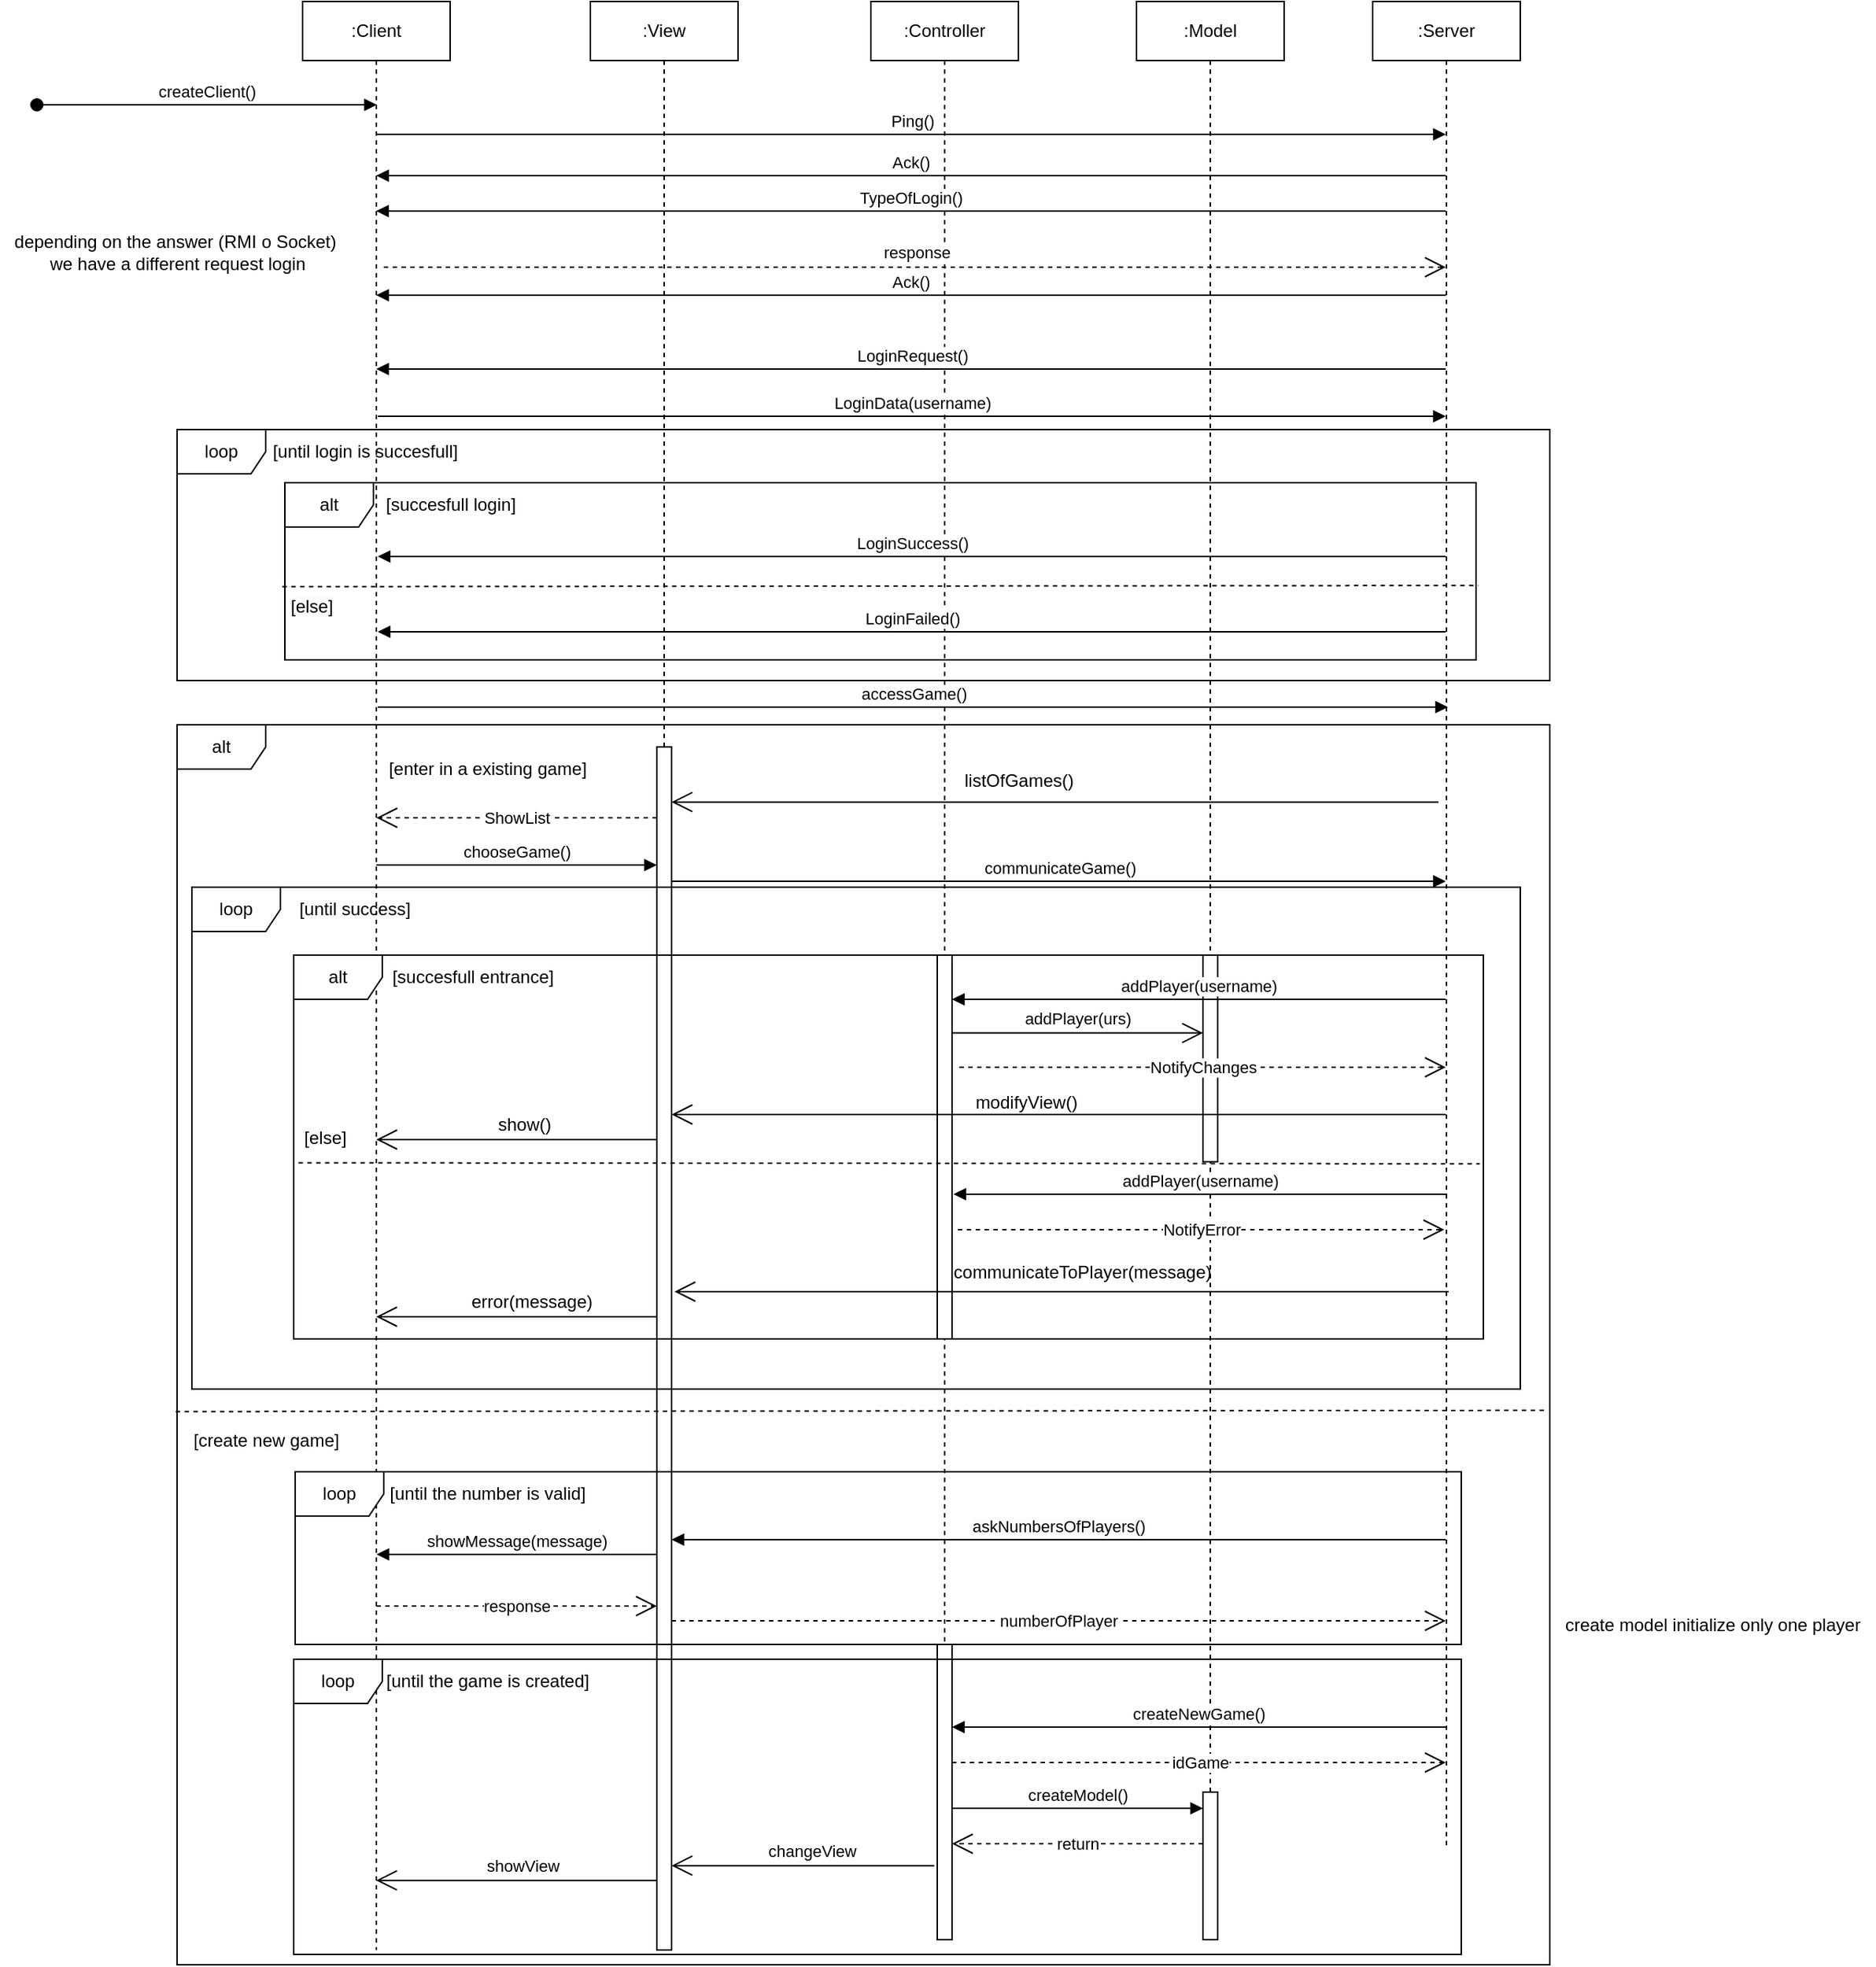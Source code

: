 <mxfile version="26.1.2">
  <diagram name="Page-1" id="2YBvvXClWsGukQMizWep">
    <mxGraphModel dx="1952" dy="1033" grid="1" gridSize="10" guides="1" tooltips="1" connect="1" arrows="1" fold="1" page="1" pageScale="1" pageWidth="850" pageHeight="1100" math="0" shadow="0">
      <root>
        <mxCell id="0" />
        <mxCell id="1" parent="0" />
        <mxCell id="rBuW9H_jq5mMNheMzDFq-9" value=":View&lt;span style=&quot;color: rgba(0, 0, 0, 0); font-family: monospace; font-size: 0px; text-align: start; text-wrap-mode: nowrap;&quot;&gt;%3CmxGraphModel%3E%3Croot%3E%3CmxCell%20id%3D%220%22%2F%3E%3CmxCell%20id%3D%221%22%20parent%3D%220%22%2F%3E%3CmxCell%20id%3D%222%22%20value%3D%22%3AObject%22%20style%3D%22shape%3DumlLifeline%3Bperimeter%3DlifelinePerimeter%3BwhiteSpace%3Dwrap%3Bhtml%3D1%3Bcontainer%3D0%3BdropTarget%3D0%3Bcollapsible%3D0%3BrecursiveResize%3D0%3BoutlineConnect%3D0%3BportConstraint%3Deastwest%3BnewEdgeStyle%3D%7B%26quot%3BedgeStyle%26quot%3B%3A%26quot%3BelbowEdgeStyle%26quot%3B%2C%26quot%3Belbow%26quot%3B%3A%26quot%3Bvertical%26quot%3B%2C%26quot%3Bcurved%26quot%3B%3A0%2C%26quot%3Brounded%26quot%3B%3A0%7D%3B%22%20vertex%3D%221%22%20parent%3D%221%22%3E%3CmxGeometry%20x%3D%22370%22%20y%3D%22120%22%20width%3D%22100%22%20height%3D%22300%22%20as%3D%22geometry%22%2F%3E%3C%2FmxCell%3E%3CmxCell%20id%3D%223%22%20value%3D%22%22%20style%3D%22html%3D1%3Bpoints%3D%5B%5D%3Bperimeter%3DorthogonalPerimeter%3BoutlineConnect%3D0%3BtargetShapes%3DumlLifeline%3BportConstraint%3Deastwest%3BnewEdgeStyle%3D%7B%26quot%3BedgeStyle%26quot%3B%3A%26quot%3BelbowEdgeStyle%26quot%3B%2C%26quot%3Belbow%26quot%3B%3A%26quot%3Bvertical%26quot%3B%2C%26quot%3Bcurved%26quot%3B%3A0%2C%26quot%3Brounded%26quot%3B%3A0%7D%3B%22%20vertex%3D%221%22%20parent%3D%222%22%3E%3CmxGeometry%20x%3D%2245%22%20y%3D%2270%22%20width%3D%2210%22%20height%3D%22190%22%20as%3D%22geometry%22%2F%3E%3C%2FmxCell%3E%3CmxCell%20id%3D%224%22%20value%3D%22dispatch%22%20style%3D%22html%3D1%3BverticalAlign%3Dbottom%3BstartArrow%3Doval%3BendArrow%3Dblock%3BstartSize%3D8%3BedgeStyle%3DelbowEdgeStyle%3Belbow%3Dvertical%3Bcurved%3D0%3Brounded%3D0%3B%22%20edge%3D%221%22%20parent%3D%222%22%20target%3D%223%22%3E%3CmxGeometry%20relative%3D%221%22%20as%3D%22geometry%22%3E%3CmxPoint%20x%3D%22-15%22%20y%3D%2270%22%20as%3D%22sourcePoint%22%2F%3E%3C%2FmxGeometry%3E%3C%2FmxCell%3E%3CmxCell%20id%3D%225%22%20value%3D%22%22%20style%3D%22html%3D1%3Bpoints%3D%5B%5D%3Bperimeter%3DorthogonalPerimeter%3BoutlineConnect%3D0%3BtargetShapes%3DumlLifeline%3BportConstraint%3Deastwest%3BnewEdgeStyle%3D%7B%26quot%3BedgeStyle%26quot%3B%3A%26quot%3BelbowEdgeStyle%26quot%3B%2C%26quot%3Belbow%26quot%3B%3A%26quot%3Bvertical%26quot%3B%2C%26quot%3Bcurved%26quot%3B%3A0%2C%26quot%3Brounded%26quot%3B%3A0%7D%3B%22%20vertex%3D%221%22%20parent%3D%222%22%3E%3CmxGeometry%20x%3D%2250%22%20y%3D%22120%22%20width%3D%2210%22%20height%3D%2280%22%20as%3D%22geometry%22%2F%3E%3C%2FmxCell%3E%3C%2Froot%3E%3C%2FmxGraphModel%3E&lt;/span&gt;" style="shape=umlLifeline;perimeter=lifelinePerimeter;whiteSpace=wrap;html=1;container=1;dropTarget=0;collapsible=0;recursiveResize=0;outlineConnect=0;portConstraint=eastwest;newEdgeStyle={&quot;curved&quot;:0,&quot;rounded&quot;:0};" parent="1" vertex="1">
          <mxGeometry x="570" y="110" width="100" height="1250" as="geometry" />
        </mxCell>
        <mxCell id="rBuW9H_jq5mMNheMzDFq-10" value=":Controller" style="shape=umlLifeline;perimeter=lifelinePerimeter;whiteSpace=wrap;html=1;container=1;dropTarget=0;collapsible=0;recursiveResize=0;outlineConnect=0;portConstraint=eastwest;newEdgeStyle={&quot;curved&quot;:0,&quot;rounded&quot;:0};" parent="1" vertex="1">
          <mxGeometry x="760" y="110" width="100" height="1250" as="geometry" />
        </mxCell>
        <mxCell id="rBuW9H_jq5mMNheMzDFq-12" value=":Model" style="shape=umlLifeline;perimeter=lifelinePerimeter;whiteSpace=wrap;html=1;container=1;dropTarget=0;collapsible=0;recursiveResize=0;outlineConnect=0;portConstraint=eastwest;newEdgeStyle={&quot;curved&quot;:0,&quot;rounded&quot;:0};" parent="1" vertex="1">
          <mxGeometry x="940" y="110" width="100" height="1250" as="geometry" />
        </mxCell>
        <mxCell id="uLrYTXcCRGbgXtRRE7eR-38" value="" style="html=1;points=[[0,0,0,0,5],[0,1,0,0,-5],[1,0,0,0,5],[1,1,0,0,-5]];perimeter=orthogonalPerimeter;outlineConnect=0;targetShapes=umlLifeline;portConstraint=eastwest;newEdgeStyle={&quot;curved&quot;:0,&quot;rounded&quot;:0};" parent="rBuW9H_jq5mMNheMzDFq-12" vertex="1">
          <mxGeometry x="45" y="646" width="10" height="140" as="geometry" />
        </mxCell>
        <mxCell id="uLrYTXcCRGbgXtRRE7eR-82" value="" style="html=1;points=[[0,0,0,0,5],[0,1,0,0,-5],[1,0,0,0,5],[1,1,0,0,-5]];perimeter=orthogonalPerimeter;outlineConnect=0;targetShapes=umlLifeline;portConstraint=eastwest;newEdgeStyle={&quot;curved&quot;:0,&quot;rounded&quot;:0};" parent="rBuW9H_jq5mMNheMzDFq-12" vertex="1">
          <mxGeometry x="45" y="1213" width="10" height="100" as="geometry" />
        </mxCell>
        <mxCell id="rBuW9H_jq5mMNheMzDFq-13" value="createClient()" style="html=1;verticalAlign=bottom;startArrow=oval;startFill=1;endArrow=block;startSize=8;curved=0;rounded=0;" parent="1" edge="1">
          <mxGeometry x="-0.001" width="60" relative="1" as="geometry">
            <mxPoint x="194.997" y="180" as="sourcePoint" />
            <mxPoint x="425.33" y="180" as="targetPoint" />
            <mxPoint as="offset" />
          </mxGeometry>
        </mxCell>
        <mxCell id="uLrYTXcCRGbgXtRRE7eR-1" value=":Server" style="shape=umlLifeline;perimeter=lifelinePerimeter;whiteSpace=wrap;html=1;container=1;dropTarget=0;collapsible=0;recursiveResize=0;outlineConnect=0;portConstraint=eastwest;newEdgeStyle={&quot;curved&quot;:0,&quot;rounded&quot;:0};" parent="1" vertex="1">
          <mxGeometry x="1100" y="110" width="100" height="1250" as="geometry" />
        </mxCell>
        <mxCell id="uLrYTXcCRGbgXtRRE7eR-2" value=":Client" style="shape=umlLifeline;perimeter=lifelinePerimeter;whiteSpace=wrap;html=1;container=1;dropTarget=0;collapsible=0;recursiveResize=0;outlineConnect=0;portConstraint=eastwest;newEdgeStyle={&quot;curved&quot;:0,&quot;rounded&quot;:0};" parent="1" vertex="1">
          <mxGeometry x="375" y="110" width="100" height="1320" as="geometry" />
        </mxCell>
        <mxCell id="uLrYTXcCRGbgXtRRE7eR-3" value="Ping()" style="html=1;verticalAlign=bottom;endArrow=block;curved=0;rounded=0;" parent="1" target="uLrYTXcCRGbgXtRRE7eR-1" edge="1">
          <mxGeometry width="80" relative="1" as="geometry">
            <mxPoint x="425" y="200" as="sourcePoint" />
            <mxPoint x="649.5" y="200" as="targetPoint" />
          </mxGeometry>
        </mxCell>
        <mxCell id="uLrYTXcCRGbgXtRRE7eR-5" value="Ack()" style="html=1;verticalAlign=bottom;endArrow=block;curved=0;rounded=0;" parent="1" source="uLrYTXcCRGbgXtRRE7eR-1" edge="1">
          <mxGeometry width="80" relative="1" as="geometry">
            <mxPoint x="649.5" y="228.0" as="sourcePoint" />
            <mxPoint x="424.944" y="228.0" as="targetPoint" />
          </mxGeometry>
        </mxCell>
        <mxCell id="uLrYTXcCRGbgXtRRE7eR-6" value="LoginRequest()" style="html=1;verticalAlign=bottom;endArrow=block;curved=0;rounded=0;" parent="1" source="uLrYTXcCRGbgXtRRE7eR-1" edge="1">
          <mxGeometry x="-0.001" width="80" relative="1" as="geometry">
            <mxPoint x="649.5" y="359.0" as="sourcePoint" />
            <mxPoint x="424.944" y="359.0" as="targetPoint" />
            <mxPoint as="offset" />
          </mxGeometry>
        </mxCell>
        <mxCell id="uLrYTXcCRGbgXtRRE7eR-8" value="TypeOfLogin()" style="html=1;verticalAlign=bottom;endArrow=block;curved=0;rounded=0;" parent="1" source="uLrYTXcCRGbgXtRRE7eR-1" edge="1">
          <mxGeometry width="80" relative="1" as="geometry">
            <mxPoint x="649.5" y="252" as="sourcePoint" />
            <mxPoint x="424.875" y="252" as="targetPoint" />
          </mxGeometry>
        </mxCell>
        <mxCell id="uLrYTXcCRGbgXtRRE7eR-9" value="response" style="endArrow=open;endSize=12;dashed=1;html=1;rounded=0;" parent="1" target="uLrYTXcCRGbgXtRRE7eR-1" edge="1">
          <mxGeometry x="0.002" y="10" width="160" relative="1" as="geometry">
            <mxPoint x="430" y="290" as="sourcePoint" />
            <mxPoint x="590" y="290" as="targetPoint" />
            <mxPoint as="offset" />
          </mxGeometry>
        </mxCell>
        <mxCell id="uLrYTXcCRGbgXtRRE7eR-11" value="depending on the answer (RMI o Socket)&amp;nbsp;&lt;div&gt;we have a different request login&lt;/div&gt;" style="text;html=1;align=center;verticalAlign=middle;resizable=0;points=[];autosize=1;strokeColor=none;fillColor=none;" parent="1" vertex="1">
          <mxGeometry x="170" y="260" width="240" height="40" as="geometry" />
        </mxCell>
        <mxCell id="uLrYTXcCRGbgXtRRE7eR-12" value="Ack()" style="html=1;verticalAlign=bottom;endArrow=block;curved=0;rounded=0;" parent="1" source="uLrYTXcCRGbgXtRRE7eR-1" edge="1">
          <mxGeometry width="80" relative="1" as="geometry">
            <mxPoint x="649.5" y="309.0" as="sourcePoint" />
            <mxPoint x="424.944" y="309.0" as="targetPoint" />
          </mxGeometry>
        </mxCell>
        <mxCell id="uLrYTXcCRGbgXtRRE7eR-13" value="LoginData(username)" style="html=1;verticalAlign=bottom;endArrow=block;curved=0;rounded=0;" parent="1" target="uLrYTXcCRGbgXtRRE7eR-1" edge="1">
          <mxGeometry width="80" relative="1" as="geometry">
            <mxPoint x="426" y="391" as="sourcePoint" />
            <mxPoint x="650.5" y="391" as="targetPoint" />
          </mxGeometry>
        </mxCell>
        <mxCell id="uLrYTXcCRGbgXtRRE7eR-14" value="alt" style="shape=umlFrame;whiteSpace=wrap;html=1;pointerEvents=0;" parent="1" vertex="1">
          <mxGeometry x="363" y="436" width="807" height="120" as="geometry" />
        </mxCell>
        <mxCell id="uLrYTXcCRGbgXtRRE7eR-15" value="[succesfull login]" style="text;html=1;align=center;verticalAlign=middle;resizable=0;points=[];autosize=1;strokeColor=none;fillColor=none;" parent="1" vertex="1">
          <mxGeometry x="420" y="436" width="110" height="30" as="geometry" />
        </mxCell>
        <mxCell id="uLrYTXcCRGbgXtRRE7eR-16" value="LoginSuccess()" style="html=1;verticalAlign=bottom;endArrow=block;curved=0;rounded=0;" parent="1" edge="1">
          <mxGeometry x="-0.001" width="80" relative="1" as="geometry">
            <mxPoint x="1149.5" y="486.0" as="sourcePoint" />
            <mxPoint x="425.944" y="486.0" as="targetPoint" />
            <mxPoint as="offset" />
          </mxGeometry>
        </mxCell>
        <mxCell id="uLrYTXcCRGbgXtRRE7eR-20" value="" style="endArrow=none;dashed=1;html=1;rounded=0;exitX=-0.005;exitY=0.382;exitDx=0;exitDy=0;exitPerimeter=0;entryX=1.002;entryY=0.58;entryDx=0;entryDy=0;entryPerimeter=0;" parent="1" target="uLrYTXcCRGbgXtRRE7eR-14" edge="1">
          <mxGeometry width="50" height="50" relative="1" as="geometry">
            <mxPoint x="361.3" y="506.4" as="sourcePoint" />
            <mxPoint x="701.3" y="505" as="targetPoint" />
          </mxGeometry>
        </mxCell>
        <mxCell id="uLrYTXcCRGbgXtRRE7eR-21" value="&lt;span style=&quot;color: rgb(0, 0, 0); font-family: Helvetica; font-size: 12px; font-style: normal; font-variant-ligatures: normal; font-variant-caps: normal; font-weight: 400; letter-spacing: normal; orphans: 2; text-align: center; text-indent: 0px; text-transform: none; widows: 2; word-spacing: 0px; -webkit-text-stroke-width: 0px; white-space: nowrap; background-color: rgb(251, 251, 251); text-decoration-thickness: initial; text-decoration-style: initial; text-decoration-color: initial; float: none; display: inline !important;&quot;&gt;[else]&lt;/span&gt;" style="text;whiteSpace=wrap;html=1;" parent="1" vertex="1">
          <mxGeometry x="365" y="506" width="120" height="40" as="geometry" />
        </mxCell>
        <mxCell id="uLrYTXcCRGbgXtRRE7eR-22" value="LoginFailed()" style="html=1;verticalAlign=bottom;endArrow=block;curved=0;rounded=0;" parent="1" edge="1">
          <mxGeometry x="-0.001" width="80" relative="1" as="geometry">
            <mxPoint x="1149.5" y="537.0" as="sourcePoint" />
            <mxPoint x="425.944" y="537.0" as="targetPoint" />
            <mxPoint as="offset" />
          </mxGeometry>
        </mxCell>
        <mxCell id="uLrYTXcCRGbgXtRRE7eR-25" value="alt" style="shape=umlFrame;whiteSpace=wrap;html=1;pointerEvents=0;" parent="1" vertex="1">
          <mxGeometry x="290" y="600" width="930" height="840" as="geometry" />
        </mxCell>
        <mxCell id="uLrYTXcCRGbgXtRRE7eR-26" value="[enter in a existing game]" style="text;html=1;align=center;verticalAlign=middle;resizable=0;points=[];autosize=1;strokeColor=none;fillColor=none;" parent="1" vertex="1">
          <mxGeometry x="420" y="615" width="160" height="30" as="geometry" />
        </mxCell>
        <mxCell id="uLrYTXcCRGbgXtRRE7eR-27" value="accessGame()" style="html=1;verticalAlign=bottom;endArrow=block;curved=0;rounded=0;" parent="1" edge="1">
          <mxGeometry width="80" relative="1" as="geometry">
            <mxPoint x="426" y="588" as="sourcePoint" />
            <mxPoint x="1151" y="588" as="targetPoint" />
          </mxGeometry>
        </mxCell>
        <mxCell id="uLrYTXcCRGbgXtRRE7eR-29" value="" style="endArrow=open;endFill=1;endSize=12;html=1;rounded=0;" parent="1" target="uLrYTXcCRGbgXtRRE7eR-31" edge="1">
          <mxGeometry width="160" relative="1" as="geometry">
            <mxPoint x="1144.61" y="652.33" as="sourcePoint" />
            <mxPoint x="615.004" y="652.33" as="targetPoint" />
          </mxGeometry>
        </mxCell>
        <mxCell id="uLrYTXcCRGbgXtRRE7eR-30" value="listOfGames()" style="text;html=1;align=center;verticalAlign=middle;resizable=0;points=[];autosize=1;strokeColor=none;fillColor=none;" parent="1" vertex="1">
          <mxGeometry x="810" y="623" width="100" height="30" as="geometry" />
        </mxCell>
        <mxCell id="uLrYTXcCRGbgXtRRE7eR-31" value="" style="html=1;points=[[0,0,0,0,5],[0,1,0,0,-5],[1,0,0,0,5],[1,1,0,0,-5]];perimeter=orthogonalPerimeter;outlineConnect=0;targetShapes=umlLifeline;portConstraint=eastwest;newEdgeStyle={&quot;curved&quot;:0,&quot;rounded&quot;:0};" parent="1" vertex="1">
          <mxGeometry x="615" y="615" width="10" height="815" as="geometry" />
        </mxCell>
        <mxCell id="uLrYTXcCRGbgXtRRE7eR-33" value="ShowList" style="endArrow=open;endSize=12;dashed=1;html=1;rounded=0;" parent="1" source="uLrYTXcCRGbgXtRRE7eR-31" edge="1">
          <mxGeometry width="160" relative="1" as="geometry">
            <mxPoint x="470" y="663" as="sourcePoint" />
            <mxPoint x="425.065" y="663" as="targetPoint" />
          </mxGeometry>
        </mxCell>
        <mxCell id="uLrYTXcCRGbgXtRRE7eR-34" value="chooseGame()" style="html=1;verticalAlign=bottom;endArrow=block;curved=0;rounded=0;" parent="1" edge="1">
          <mxGeometry width="80" relative="1" as="geometry">
            <mxPoint x="425.024" y="695" as="sourcePoint" />
            <mxPoint x="615" y="695" as="targetPoint" />
          </mxGeometry>
        </mxCell>
        <mxCell id="uLrYTXcCRGbgXtRRE7eR-35" value="communicateGame()" style="html=1;verticalAlign=bottom;endArrow=block;curved=0;rounded=0;" parent="1" edge="1">
          <mxGeometry width="80" relative="1" as="geometry">
            <mxPoint x="625" y="706" as="sourcePoint" />
            <mxPoint x="1149.5" y="706" as="targetPoint" />
          </mxGeometry>
        </mxCell>
        <mxCell id="uLrYTXcCRGbgXtRRE7eR-36" value="alt" style="shape=umlFrame;whiteSpace=wrap;html=1;pointerEvents=0;" parent="1" vertex="1">
          <mxGeometry x="369" y="756" width="806" height="260" as="geometry" />
        </mxCell>
        <mxCell id="uLrYTXcCRGbgXtRRE7eR-37" value="[succesfull entrance]" style="text;html=1;align=center;verticalAlign=middle;resizable=0;points=[];autosize=1;strokeColor=none;fillColor=none;" parent="1" vertex="1">
          <mxGeometry x="425" y="756" width="130" height="30" as="geometry" />
        </mxCell>
        <mxCell id="uLrYTXcCRGbgXtRRE7eR-39" value="addPlayer(username)" style="html=1;verticalAlign=bottom;endArrow=block;curved=0;rounded=0;" parent="1" target="uLrYTXcCRGbgXtRRE7eR-41" edge="1">
          <mxGeometry width="80" relative="1" as="geometry">
            <mxPoint x="1149.5" y="786" as="sourcePoint" />
            <mxPoint x="995" y="786" as="targetPoint" />
          </mxGeometry>
        </mxCell>
        <mxCell id="uLrYTXcCRGbgXtRRE7eR-41" value="" style="html=1;points=[[0,0,0,0,5],[0,1,0,0,-5],[1,0,0,0,5],[1,1,0,0,-5]];perimeter=orthogonalPerimeter;outlineConnect=0;targetShapes=umlLifeline;portConstraint=eastwest;newEdgeStyle={&quot;curved&quot;:0,&quot;rounded&quot;:0};" parent="1" vertex="1">
          <mxGeometry x="805" y="756" width="10" height="260" as="geometry" />
        </mxCell>
        <mxCell id="uLrYTXcCRGbgXtRRE7eR-43" value="" style="endArrow=open;endFill=1;endSize=12;html=1;rounded=0;" parent="1" edge="1">
          <mxGeometry width="160" relative="1" as="geometry">
            <mxPoint x="815" y="808.8" as="sourcePoint" />
            <mxPoint x="985" y="808.8" as="targetPoint" />
          </mxGeometry>
        </mxCell>
        <mxCell id="uLrYTXcCRGbgXtRRE7eR-44" value="&lt;font style=&quot;font-size: 11px;&quot;&gt;addPlayer(urs)&lt;/font&gt;" style="text;html=1;align=center;verticalAlign=middle;resizable=0;points=[];autosize=1;strokeColor=none;fillColor=none;" parent="1" vertex="1">
          <mxGeometry x="850" y="784" width="100" height="30" as="geometry" />
        </mxCell>
        <mxCell id="uLrYTXcCRGbgXtRRE7eR-45" value="NotifyChanges" style="endArrow=open;endSize=12;dashed=1;html=1;rounded=0;" parent="1" edge="1">
          <mxGeometry width="160" relative="1" as="geometry">
            <mxPoint x="820" y="832" as="sourcePoint" />
            <mxPoint x="1149.5" y="832" as="targetPoint" />
          </mxGeometry>
        </mxCell>
        <mxCell id="uLrYTXcCRGbgXtRRE7eR-46" value="" style="endArrow=open;endFill=1;endSize=12;html=1;rounded=0;" parent="1" edge="1">
          <mxGeometry width="160" relative="1" as="geometry">
            <mxPoint x="1149.5" y="864" as="sourcePoint" />
            <mxPoint x="625.0" y="864" as="targetPoint" />
          </mxGeometry>
        </mxCell>
        <mxCell id="uLrYTXcCRGbgXtRRE7eR-47" value="modifyView()" style="text;html=1;align=center;verticalAlign=middle;resizable=0;points=[];autosize=1;strokeColor=none;fillColor=none;" parent="1" vertex="1">
          <mxGeometry x="820" y="841" width="90" height="30" as="geometry" />
        </mxCell>
        <mxCell id="uLrYTXcCRGbgXtRRE7eR-48" value="" style="endArrow=open;endFill=1;endSize=12;html=1;rounded=0;" parent="1" edge="1">
          <mxGeometry width="160" relative="1" as="geometry">
            <mxPoint x="615.0" y="881" as="sourcePoint" />
            <mxPoint x="424.959" y="881" as="targetPoint" />
          </mxGeometry>
        </mxCell>
        <mxCell id="uLrYTXcCRGbgXtRRE7eR-49" value="show()" style="text;html=1;align=center;verticalAlign=middle;resizable=0;points=[];autosize=1;strokeColor=none;fillColor=none;" parent="1" vertex="1">
          <mxGeometry x="495" y="856" width="60" height="30" as="geometry" />
        </mxCell>
        <mxCell id="uLrYTXcCRGbgXtRRE7eR-50" value="" style="endArrow=none;dashed=1;html=1;rounded=0;exitX=0.004;exitY=0.458;exitDx=0;exitDy=0;exitPerimeter=0;entryX=0.997;entryY=0.46;entryDx=0;entryDy=0;entryPerimeter=0;" parent="1" edge="1">
          <mxGeometry width="50" height="50" relative="1" as="geometry">
            <mxPoint x="372.224" y="896.72" as="sourcePoint" />
            <mxPoint x="1172.582" y="897.4" as="targetPoint" />
          </mxGeometry>
        </mxCell>
        <mxCell id="uLrYTXcCRGbgXtRRE7eR-51" value="[else]" style="text;html=1;align=center;verticalAlign=middle;resizable=0;points=[];autosize=1;strokeColor=none;fillColor=none;" parent="1" vertex="1">
          <mxGeometry x="365" y="865" width="50" height="30" as="geometry" />
        </mxCell>
        <mxCell id="uLrYTXcCRGbgXtRRE7eR-52" value="addPlayer(username)" style="html=1;verticalAlign=bottom;endArrow=block;curved=0;rounded=0;" parent="1" edge="1">
          <mxGeometry width="80" relative="1" as="geometry">
            <mxPoint x="1150.5" y="918" as="sourcePoint" />
            <mxPoint x="816" y="918" as="targetPoint" />
          </mxGeometry>
        </mxCell>
        <mxCell id="uLrYTXcCRGbgXtRRE7eR-54" value="NotifyError" style="endArrow=open;endSize=12;dashed=1;html=1;rounded=0;" parent="1" edge="1">
          <mxGeometry width="160" relative="1" as="geometry">
            <mxPoint x="819" y="942" as="sourcePoint" />
            <mxPoint x="1148.5" y="942" as="targetPoint" />
          </mxGeometry>
        </mxCell>
        <mxCell id="uLrYTXcCRGbgXtRRE7eR-55" value="" style="endArrow=open;endFill=1;endSize=12;html=1;rounded=0;" parent="1" edge="1">
          <mxGeometry width="160" relative="1" as="geometry">
            <mxPoint x="1151.5" y="984" as="sourcePoint" />
            <mxPoint x="627.0" y="984" as="targetPoint" />
          </mxGeometry>
        </mxCell>
        <mxCell id="uLrYTXcCRGbgXtRRE7eR-56" value="communicateToPlayer(message)" style="text;html=1;align=center;verticalAlign=middle;resizable=0;points=[];autosize=1;strokeColor=none;fillColor=none;" parent="1" vertex="1">
          <mxGeometry x="803" y="956" width="200" height="30" as="geometry" />
        </mxCell>
        <mxCell id="uLrYTXcCRGbgXtRRE7eR-57" value="" style="endArrow=open;endFill=1;endSize=12;html=1;rounded=0;" parent="1" edge="1">
          <mxGeometry width="160" relative="1" as="geometry">
            <mxPoint x="615" y="1001" as="sourcePoint" />
            <mxPoint x="424.875" y="1001" as="targetPoint" />
          </mxGeometry>
        </mxCell>
        <mxCell id="uLrYTXcCRGbgXtRRE7eR-58" value="error(message)" style="text;html=1;align=center;verticalAlign=middle;resizable=0;points=[];autosize=1;strokeColor=none;fillColor=none;" parent="1" vertex="1">
          <mxGeometry x="475" y="976" width="110" height="30" as="geometry" />
        </mxCell>
        <mxCell id="uLrYTXcCRGbgXtRRE7eR-61" value="" style="endArrow=none;dashed=1;html=1;rounded=0;exitX=-0.001;exitY=0.511;exitDx=0;exitDy=0;exitPerimeter=0;entryX=0.996;entryY=0.51;entryDx=0;entryDy=0;entryPerimeter=0;" parent="1" edge="1">
          <mxGeometry width="50" height="50" relative="1" as="geometry">
            <mxPoint x="289.07" y="1065.24" as="sourcePoint" />
            <mxPoint x="1216.28" y="1064.4" as="targetPoint" />
          </mxGeometry>
        </mxCell>
        <mxCell id="uLrYTXcCRGbgXtRRE7eR-62" value="[create new game]" style="text;html=1;align=center;verticalAlign=middle;resizable=0;points=[];autosize=1;strokeColor=none;fillColor=none;" parent="1" vertex="1">
          <mxGeometry x="290" y="1070" width="120" height="30" as="geometry" />
        </mxCell>
        <mxCell id="uLrYTXcCRGbgXtRRE7eR-70" value="&lt;span style=&quot;background-color: rgb(251, 251, 251);&quot;&gt;&lt;font style=&quot;font-size: 11px;&quot;&gt;askNumbersOfPlayers()&lt;/font&gt;&lt;/span&gt;" style="html=1;verticalAlign=bottom;endArrow=block;curved=0;rounded=0;" parent="1" edge="1">
          <mxGeometry width="80" relative="1" as="geometry">
            <mxPoint x="1149.5" y="1152" as="sourcePoint" />
            <mxPoint x="625" y="1152" as="targetPoint" />
          </mxGeometry>
        </mxCell>
        <mxCell id="uLrYTXcCRGbgXtRRE7eR-72" value="showMessage(message)" style="html=1;verticalAlign=bottom;endArrow=block;curved=0;rounded=0;" parent="1" edge="1">
          <mxGeometry width="80" relative="1" as="geometry">
            <mxPoint x="615" y="1162" as="sourcePoint" />
            <mxPoint x="425.123" y="1162" as="targetPoint" />
          </mxGeometry>
        </mxCell>
        <mxCell id="uLrYTXcCRGbgXtRRE7eR-74" value="response" style="endArrow=open;endSize=12;dashed=1;html=1;rounded=0;" parent="1" edge="1">
          <mxGeometry width="160" relative="1" as="geometry">
            <mxPoint x="425" y="1197" as="sourcePoint" />
            <mxPoint x="615" y="1197" as="targetPoint" />
          </mxGeometry>
        </mxCell>
        <mxCell id="uLrYTXcCRGbgXtRRE7eR-75" value="loop" style="shape=umlFrame;whiteSpace=wrap;html=1;pointerEvents=0;" parent="1" vertex="1">
          <mxGeometry x="370" y="1106" width="790" height="117" as="geometry" />
        </mxCell>
        <mxCell id="uLrYTXcCRGbgXtRRE7eR-77" value="numberOfPlayer" style="endArrow=open;endSize=12;dashed=1;html=1;rounded=0;" parent="1" edge="1">
          <mxGeometry x="-0.001" width="160" relative="1" as="geometry">
            <mxPoint x="625" y="1207" as="sourcePoint" />
            <mxPoint x="1149.5" y="1207" as="targetPoint" />
            <mxPoint as="offset" />
          </mxGeometry>
        </mxCell>
        <mxCell id="uLrYTXcCRGbgXtRRE7eR-78" value="[until the number is valid]" style="text;html=1;align=center;verticalAlign=middle;resizable=0;points=[];autosize=1;strokeColor=none;fillColor=none;" parent="1" vertex="1">
          <mxGeometry x="420" y="1106" width="160" height="30" as="geometry" />
        </mxCell>
        <mxCell id="uLrYTXcCRGbgXtRRE7eR-79" value="" style="html=1;points=[[0,0,0,0,5],[0,1,0,0,-5],[1,0,0,0,5],[1,1,0,0,-5]];perimeter=orthogonalPerimeter;outlineConnect=0;targetShapes=umlLifeline;portConstraint=eastwest;newEdgeStyle={&quot;curved&quot;:0,&quot;rounded&quot;:0};" parent="1" vertex="1">
          <mxGeometry x="805" y="1223" width="10" height="200" as="geometry" />
        </mxCell>
        <mxCell id="uLrYTXcCRGbgXtRRE7eR-80" value="createNewGame()" style="html=1;verticalAlign=bottom;endArrow=block;curved=0;rounded=0;" parent="1" edge="1">
          <mxGeometry width="80" relative="1" as="geometry">
            <mxPoint x="1149.5" y="1279" as="sourcePoint" />
            <mxPoint x="815" y="1279" as="targetPoint" />
          </mxGeometry>
        </mxCell>
        <mxCell id="uLrYTXcCRGbgXtRRE7eR-81" value="idGame" style="endArrow=open;endSize=12;dashed=1;html=1;rounded=0;" parent="1" edge="1">
          <mxGeometry x="0.0" width="160" relative="1" as="geometry">
            <mxPoint x="815" y="1303" as="sourcePoint" />
            <mxPoint x="1149.5" y="1303.0" as="targetPoint" />
            <mxPoint as="offset" />
          </mxGeometry>
        </mxCell>
        <mxCell id="uLrYTXcCRGbgXtRRE7eR-83" value="createModel()" style="html=1;verticalAlign=bottom;endArrow=block;curved=0;rounded=0;" parent="1" edge="1">
          <mxGeometry width="80" relative="1" as="geometry">
            <mxPoint x="815" y="1334" as="sourcePoint" />
            <mxPoint x="985" y="1334" as="targetPoint" />
          </mxGeometry>
        </mxCell>
        <mxCell id="uLrYTXcCRGbgXtRRE7eR-85" value="create model initialize only one player" style="text;html=1;align=center;verticalAlign=middle;resizable=0;points=[];autosize=1;strokeColor=none;fillColor=none;" parent="1" vertex="1">
          <mxGeometry x="1220" y="1195" width="220" height="30" as="geometry" />
        </mxCell>
        <mxCell id="uLrYTXcCRGbgXtRRE7eR-86" value="return" style="endArrow=open;endSize=12;dashed=1;html=1;rounded=0;" parent="1" edge="1">
          <mxGeometry x="0.002" width="160" relative="1" as="geometry">
            <mxPoint x="985" y="1358" as="sourcePoint" />
            <mxPoint x="815" y="1358" as="targetPoint" />
            <mxPoint as="offset" />
          </mxGeometry>
        </mxCell>
        <mxCell id="uLrYTXcCRGbgXtRRE7eR-87" value="" style="endArrow=open;endFill=1;endSize=12;html=1;rounded=0;" parent="1" edge="1">
          <mxGeometry width="160" relative="1" as="geometry">
            <mxPoint x="803" y="1372.86" as="sourcePoint" />
            <mxPoint x="625" y="1372.86" as="targetPoint" />
          </mxGeometry>
        </mxCell>
        <mxCell id="uLrYTXcCRGbgXtRRE7eR-88" value="changeView" style="edgeLabel;html=1;align=center;verticalAlign=middle;resizable=0;points=[];" parent="uLrYTXcCRGbgXtRRE7eR-87" vertex="1" connectable="0">
          <mxGeometry x="0.326" y="1" relative="1" as="geometry">
            <mxPoint x="35" y="-11" as="offset" />
          </mxGeometry>
        </mxCell>
        <mxCell id="uLrYTXcCRGbgXtRRE7eR-89" value="" style="endArrow=open;endFill=1;endSize=12;html=1;rounded=0;" parent="1" edge="1">
          <mxGeometry width="160" relative="1" as="geometry">
            <mxPoint x="615" y="1382.86" as="sourcePoint" />
            <mxPoint x="424.81" y="1382.86" as="targetPoint" />
          </mxGeometry>
        </mxCell>
        <mxCell id="uLrYTXcCRGbgXtRRE7eR-90" value="showView" style="edgeLabel;html=1;align=center;verticalAlign=middle;resizable=0;points=[];" parent="uLrYTXcCRGbgXtRRE7eR-89" vertex="1" connectable="0">
          <mxGeometry x="0.326" y="1" relative="1" as="geometry">
            <mxPoint x="35" y="-11" as="offset" />
          </mxGeometry>
        </mxCell>
        <mxCell id="uLrYTXcCRGbgXtRRE7eR-91" value="loop" style="shape=umlFrame;whiteSpace=wrap;html=1;pointerEvents=0;" parent="1" vertex="1">
          <mxGeometry x="369" y="1233" width="791" height="200" as="geometry" />
        </mxCell>
        <mxCell id="uLrYTXcCRGbgXtRRE7eR-92" value="[until the game is created]" style="text;html=1;align=center;verticalAlign=middle;resizable=0;points=[];autosize=1;strokeColor=none;fillColor=none;" parent="1" vertex="1">
          <mxGeometry x="420" y="1233" width="160" height="30" as="geometry" />
        </mxCell>
        <mxCell id="7n1Iie6G5p8JxJWSJT1o-1" value="loop" style="shape=umlFrame;whiteSpace=wrap;html=1;pointerEvents=0;" vertex="1" parent="1">
          <mxGeometry x="290" y="400" width="930" height="170" as="geometry" />
        </mxCell>
        <mxCell id="7n1Iie6G5p8JxJWSJT1o-2" value="[until login is succesfull]" style="text;html=1;align=center;verticalAlign=middle;resizable=0;points=[];autosize=1;strokeColor=none;fillColor=none;" vertex="1" parent="1">
          <mxGeometry x="342" y="400" width="150" height="30" as="geometry" />
        </mxCell>
        <mxCell id="7n1Iie6G5p8JxJWSJT1o-3" value="loop" style="shape=umlFrame;whiteSpace=wrap;html=1;pointerEvents=0;" vertex="1" parent="1">
          <mxGeometry x="300" y="710" width="900" height="340" as="geometry" />
        </mxCell>
        <mxCell id="7n1Iie6G5p8JxJWSJT1o-4" value="[until success]" style="text;html=1;align=center;verticalAlign=middle;resizable=0;points=[];autosize=1;strokeColor=none;fillColor=none;" vertex="1" parent="1">
          <mxGeometry x="360" y="710" width="100" height="30" as="geometry" />
        </mxCell>
      </root>
    </mxGraphModel>
  </diagram>
</mxfile>
